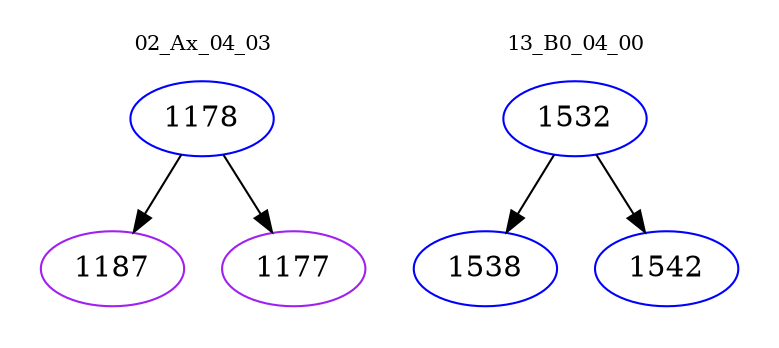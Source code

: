 digraph{
subgraph cluster_0 {
color = white
label = "02_Ax_04_03";
fontsize=10;
T0_1178 [label="1178", color="blue"]
T0_1178 -> T0_1187 [color="black"]
T0_1187 [label="1187", color="purple"]
T0_1178 -> T0_1177 [color="black"]
T0_1177 [label="1177", color="purple"]
}
subgraph cluster_1 {
color = white
label = "13_B0_04_00";
fontsize=10;
T1_1532 [label="1532", color="blue"]
T1_1532 -> T1_1538 [color="black"]
T1_1538 [label="1538", color="blue"]
T1_1532 -> T1_1542 [color="black"]
T1_1542 [label="1542", color="blue"]
}
}
